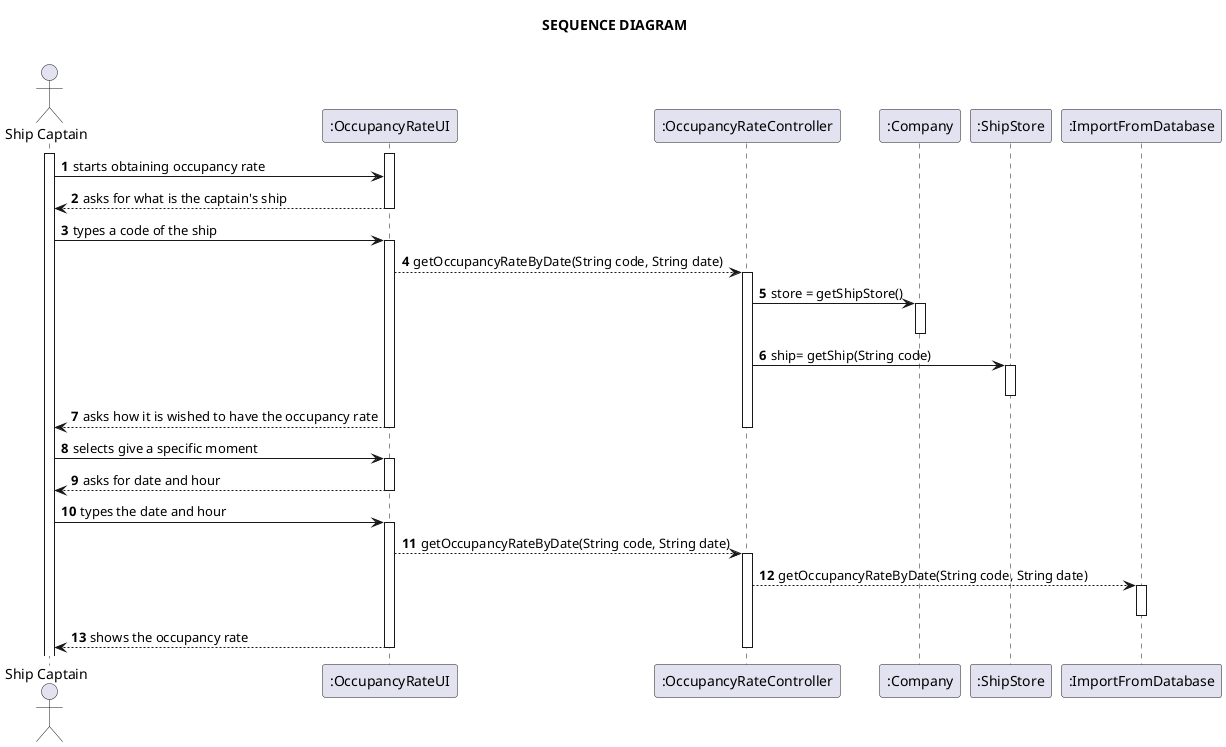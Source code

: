 @startuml
'https://plantuml.com/sequence-diagram

title <b> SEQUENCE DIAGRAM\n
autonumber
'hide footbox
actor "Ship Captain" as Cap
participant ":OccupancyRateUI" as UI
participant ":OccupancyRateController" as Controller
participant ":Company" as Company
participant ":ShipStore" as SStore
participant ":ImportFromDatabase" as Import
activate Cap
activate UI

Cap -> UI : starts obtaining occupancy rate
UI --> Cap : asks for what is the captain's ship
deactivate UI
Cap -> UI : types a code of the ship
activate UI
UI --> Controller : getOccupancyRateByDate(String code, String date)
activate Controller
Controller -> Company : store = getShipStore()
activate Company
deactivate Company
Controller -> SStore : ship= getShip(String code)
activate SStore
deactivate SStore
UI --> Cap : asks how it is wished to have the occupancy rate
deactivate Controller
deactivate UI
Cap -> UI : selects give a specific moment
activate UI
UI --> Cap : asks for date and hour
deactivate UI
Cap -> UI : types the date and hour
activate UI
UI --> Controller : getOccupancyRateByDate(String code, String date)
activate Controller
Controller --> Import :  getOccupancyRateByDate(String code, String date)
activate Import
deactivate Import
UI --> Cap : shows the occupancy rate
deactivate Controller
deactivate UI

@enduml